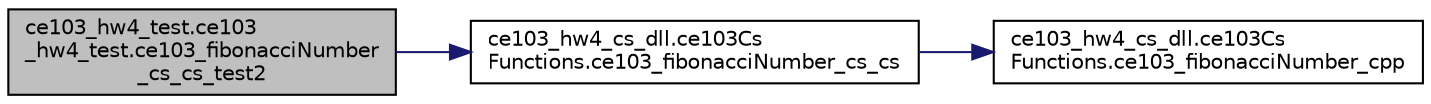 digraph "ce103_hw4_test.ce103_hw4_test.ce103_fibonacciNumber_cs_cs_test2"
{
 // INTERACTIVE_SVG=YES
 // LATEX_PDF_SIZE
  edge [fontname="Helvetica",fontsize="10",labelfontname="Helvetica",labelfontsize="10"];
  node [fontname="Helvetica",fontsize="10",shape=record];
  rankdir="LR";
  Node1 [label="ce103_hw4_test.ce103\l_hw4_test.ce103_fibonacciNumber\l_cs_cs_test2",height=0.2,width=0.4,color="black", fillcolor="grey75", style="filled", fontcolor="black",tooltip=" "];
  Node1 -> Node2 [color="midnightblue",fontsize="10",style="solid",fontname="Helvetica"];
  Node2 [label="ce103_hw4_cs_dll.ce103Cs\lFunctions.ce103_fibonacciNumber_cs_cs",height=0.2,width=0.4,color="black", fillcolor="white", style="filled",URL="$d9/da4/a00078.html#a230a4eb75dcb99f8d1233e7eadda8d4f",tooltip=" "];
  Node2 -> Node3 [color="midnightblue",fontsize="10",style="solid",fontname="Helvetica"];
  Node3 [label="ce103_hw4_cs_dll.ce103Cs\lFunctions.ce103_fibonacciNumber_cpp",height=0.2,width=0.4,color="black", fillcolor="white", style="filled",URL="$d9/da4/a00078.html#a0aa8aca4c0b417f0ed96177e548c4888",tooltip=" "];
}
